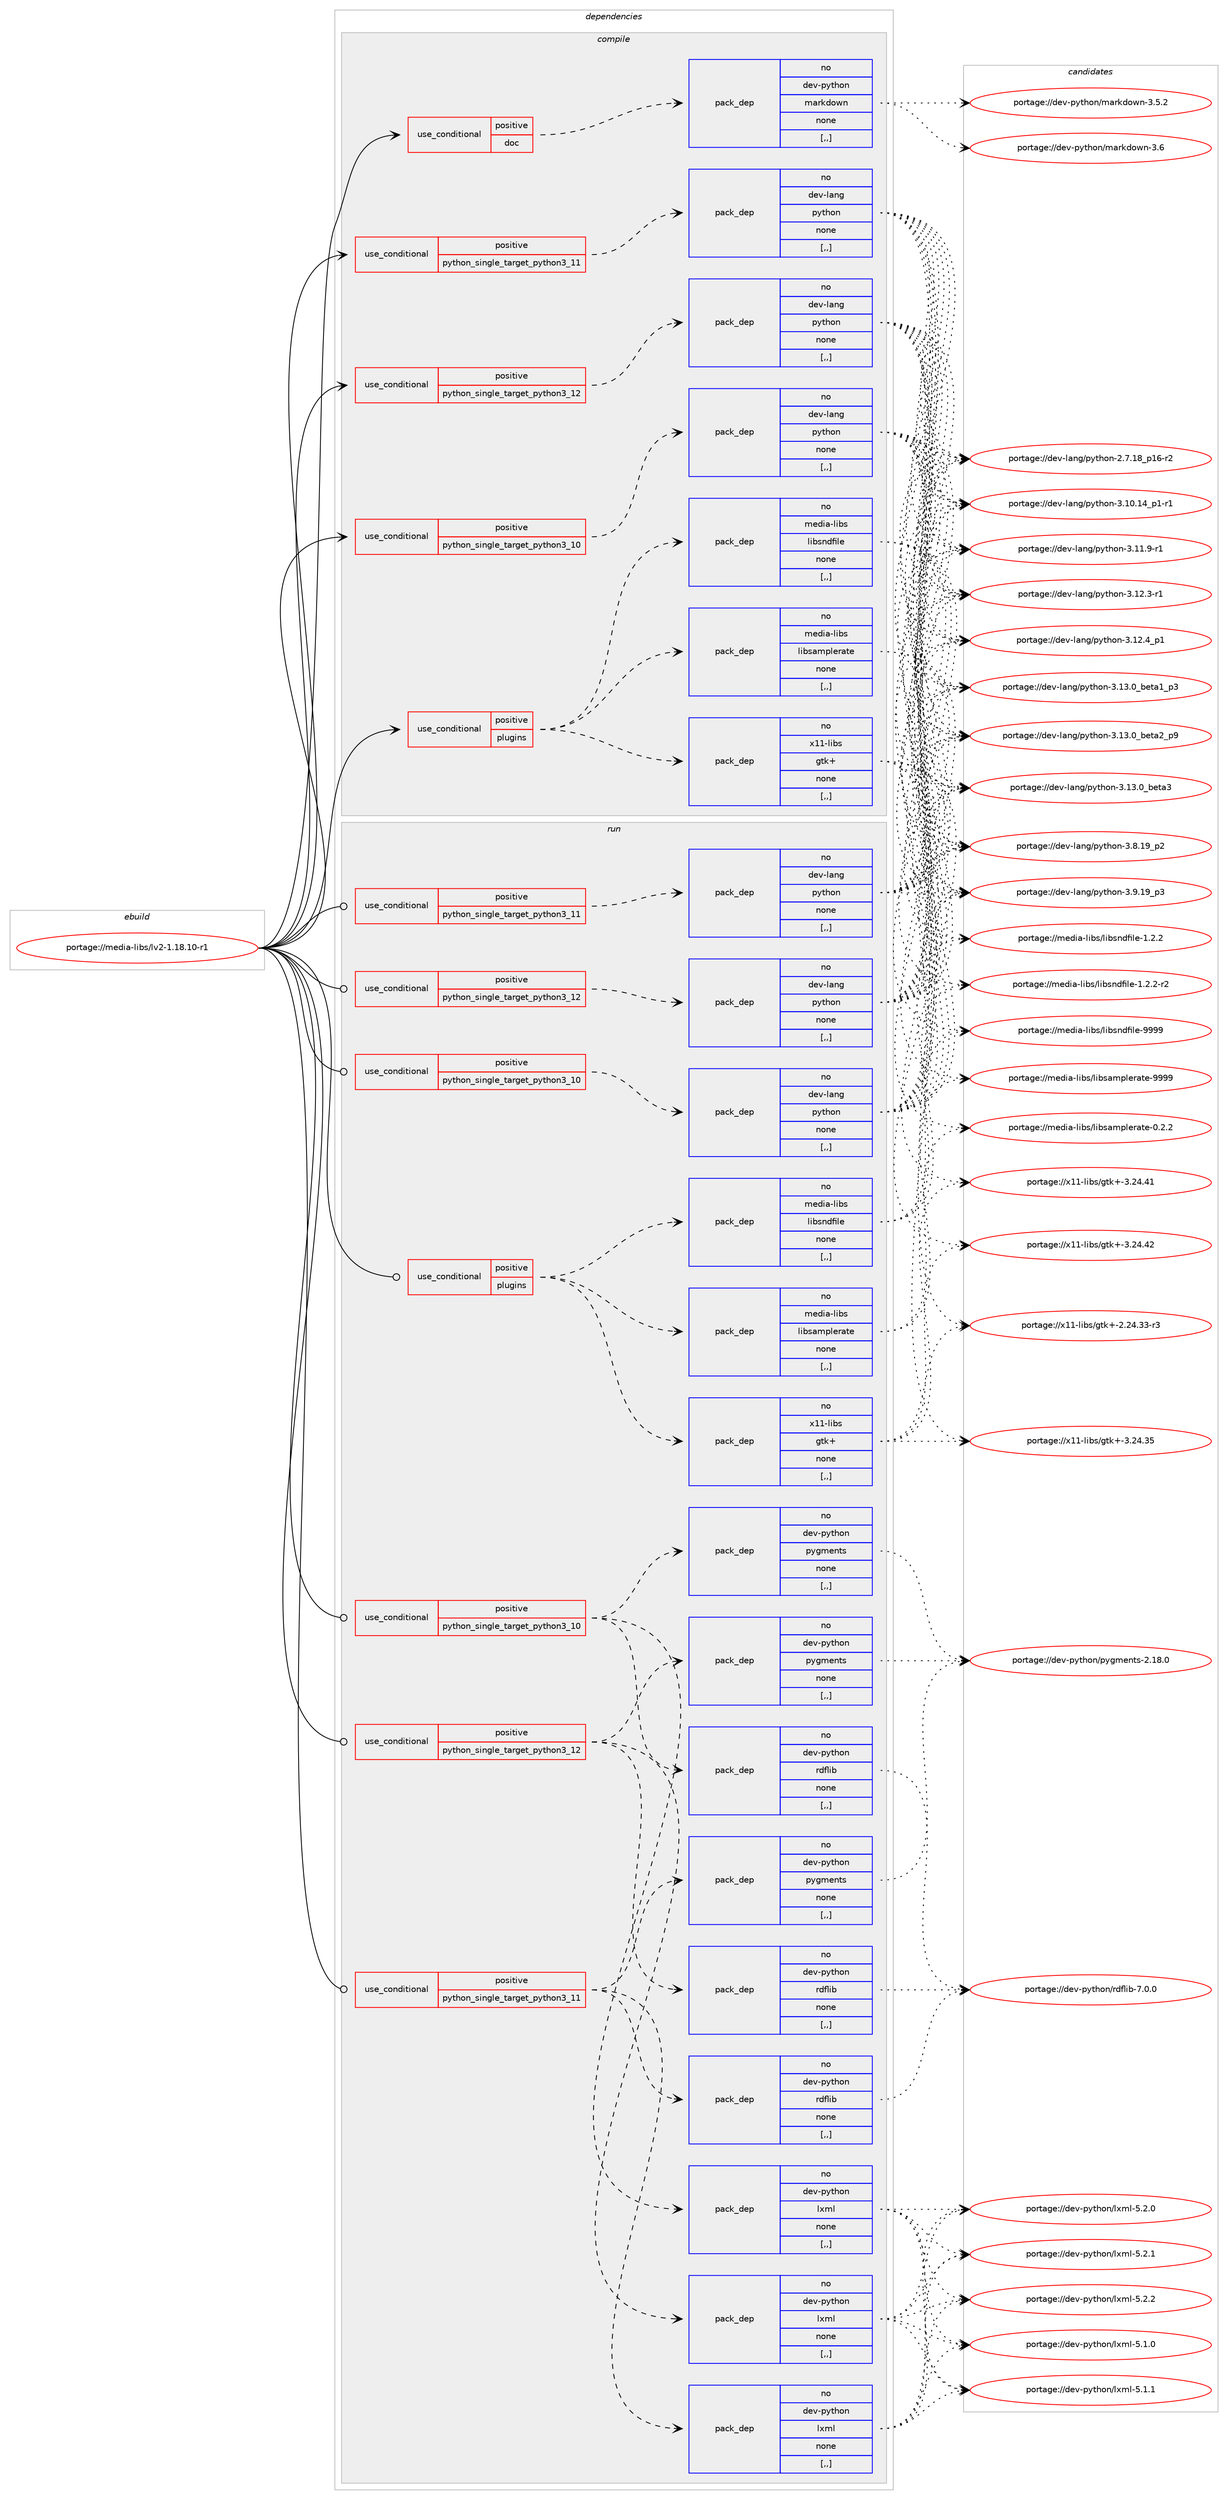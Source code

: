digraph prolog {

# *************
# Graph options
# *************

newrank=true;
concentrate=true;
compound=true;
graph [rankdir=LR,fontname=Helvetica,fontsize=10,ranksep=1.5];#, ranksep=2.5, nodesep=0.2];
edge  [arrowhead=vee];
node  [fontname=Helvetica,fontsize=10];

# **********
# The ebuild
# **********

subgraph cluster_leftcol {
color=gray;
rank=same;
label=<<i>ebuild</i>>;
id [label="portage://media-libs/lv2-1.18.10-r1", color=red, width=4, href="../media-libs/lv2-1.18.10-r1.svg"];
}

# ****************
# The dependencies
# ****************

subgraph cluster_midcol {
color=gray;
label=<<i>dependencies</i>>;
subgraph cluster_compile {
fillcolor="#eeeeee";
style=filled;
label=<<i>compile</i>>;
subgraph cond74709 {
dependency295352 [label=<<TABLE BORDER="0" CELLBORDER="1" CELLSPACING="0" CELLPADDING="4"><TR><TD ROWSPAN="3" CELLPADDING="10">use_conditional</TD></TR><TR><TD>positive</TD></TR><TR><TD>doc</TD></TR></TABLE>>, shape=none, color=red];
subgraph pack218327 {
dependency295353 [label=<<TABLE BORDER="0" CELLBORDER="1" CELLSPACING="0" CELLPADDING="4" WIDTH="220"><TR><TD ROWSPAN="6" CELLPADDING="30">pack_dep</TD></TR><TR><TD WIDTH="110">no</TD></TR><TR><TD>dev-python</TD></TR><TR><TD>markdown</TD></TR><TR><TD>none</TD></TR><TR><TD>[,,]</TD></TR></TABLE>>, shape=none, color=blue];
}
dependency295352:e -> dependency295353:w [weight=20,style="dashed",arrowhead="vee"];
}
id:e -> dependency295352:w [weight=20,style="solid",arrowhead="vee"];
subgraph cond74710 {
dependency295354 [label=<<TABLE BORDER="0" CELLBORDER="1" CELLSPACING="0" CELLPADDING="4"><TR><TD ROWSPAN="3" CELLPADDING="10">use_conditional</TD></TR><TR><TD>positive</TD></TR><TR><TD>plugins</TD></TR></TABLE>>, shape=none, color=red];
subgraph pack218328 {
dependency295355 [label=<<TABLE BORDER="0" CELLBORDER="1" CELLSPACING="0" CELLPADDING="4" WIDTH="220"><TR><TD ROWSPAN="6" CELLPADDING="30">pack_dep</TD></TR><TR><TD WIDTH="110">no</TD></TR><TR><TD>media-libs</TD></TR><TR><TD>libsamplerate</TD></TR><TR><TD>none</TD></TR><TR><TD>[,,]</TD></TR></TABLE>>, shape=none, color=blue];
}
dependency295354:e -> dependency295355:w [weight=20,style="dashed",arrowhead="vee"];
subgraph pack218329 {
dependency295356 [label=<<TABLE BORDER="0" CELLBORDER="1" CELLSPACING="0" CELLPADDING="4" WIDTH="220"><TR><TD ROWSPAN="6" CELLPADDING="30">pack_dep</TD></TR><TR><TD WIDTH="110">no</TD></TR><TR><TD>media-libs</TD></TR><TR><TD>libsndfile</TD></TR><TR><TD>none</TD></TR><TR><TD>[,,]</TD></TR></TABLE>>, shape=none, color=blue];
}
dependency295354:e -> dependency295356:w [weight=20,style="dashed",arrowhead="vee"];
subgraph pack218330 {
dependency295357 [label=<<TABLE BORDER="0" CELLBORDER="1" CELLSPACING="0" CELLPADDING="4" WIDTH="220"><TR><TD ROWSPAN="6" CELLPADDING="30">pack_dep</TD></TR><TR><TD WIDTH="110">no</TD></TR><TR><TD>x11-libs</TD></TR><TR><TD>gtk+</TD></TR><TR><TD>none</TD></TR><TR><TD>[,,]</TD></TR></TABLE>>, shape=none, color=blue];
}
dependency295354:e -> dependency295357:w [weight=20,style="dashed",arrowhead="vee"];
}
id:e -> dependency295354:w [weight=20,style="solid",arrowhead="vee"];
subgraph cond74711 {
dependency295358 [label=<<TABLE BORDER="0" CELLBORDER="1" CELLSPACING="0" CELLPADDING="4"><TR><TD ROWSPAN="3" CELLPADDING="10">use_conditional</TD></TR><TR><TD>positive</TD></TR><TR><TD>python_single_target_python3_10</TD></TR></TABLE>>, shape=none, color=red];
subgraph pack218331 {
dependency295359 [label=<<TABLE BORDER="0" CELLBORDER="1" CELLSPACING="0" CELLPADDING="4" WIDTH="220"><TR><TD ROWSPAN="6" CELLPADDING="30">pack_dep</TD></TR><TR><TD WIDTH="110">no</TD></TR><TR><TD>dev-lang</TD></TR><TR><TD>python</TD></TR><TR><TD>none</TD></TR><TR><TD>[,,]</TD></TR></TABLE>>, shape=none, color=blue];
}
dependency295358:e -> dependency295359:w [weight=20,style="dashed",arrowhead="vee"];
}
id:e -> dependency295358:w [weight=20,style="solid",arrowhead="vee"];
subgraph cond74712 {
dependency295360 [label=<<TABLE BORDER="0" CELLBORDER="1" CELLSPACING="0" CELLPADDING="4"><TR><TD ROWSPAN="3" CELLPADDING="10">use_conditional</TD></TR><TR><TD>positive</TD></TR><TR><TD>python_single_target_python3_11</TD></TR></TABLE>>, shape=none, color=red];
subgraph pack218332 {
dependency295361 [label=<<TABLE BORDER="0" CELLBORDER="1" CELLSPACING="0" CELLPADDING="4" WIDTH="220"><TR><TD ROWSPAN="6" CELLPADDING="30">pack_dep</TD></TR><TR><TD WIDTH="110">no</TD></TR><TR><TD>dev-lang</TD></TR><TR><TD>python</TD></TR><TR><TD>none</TD></TR><TR><TD>[,,]</TD></TR></TABLE>>, shape=none, color=blue];
}
dependency295360:e -> dependency295361:w [weight=20,style="dashed",arrowhead="vee"];
}
id:e -> dependency295360:w [weight=20,style="solid",arrowhead="vee"];
subgraph cond74713 {
dependency295362 [label=<<TABLE BORDER="0" CELLBORDER="1" CELLSPACING="0" CELLPADDING="4"><TR><TD ROWSPAN="3" CELLPADDING="10">use_conditional</TD></TR><TR><TD>positive</TD></TR><TR><TD>python_single_target_python3_12</TD></TR></TABLE>>, shape=none, color=red];
subgraph pack218333 {
dependency295363 [label=<<TABLE BORDER="0" CELLBORDER="1" CELLSPACING="0" CELLPADDING="4" WIDTH="220"><TR><TD ROWSPAN="6" CELLPADDING="30">pack_dep</TD></TR><TR><TD WIDTH="110">no</TD></TR><TR><TD>dev-lang</TD></TR><TR><TD>python</TD></TR><TR><TD>none</TD></TR><TR><TD>[,,]</TD></TR></TABLE>>, shape=none, color=blue];
}
dependency295362:e -> dependency295363:w [weight=20,style="dashed",arrowhead="vee"];
}
id:e -> dependency295362:w [weight=20,style="solid",arrowhead="vee"];
}
subgraph cluster_compileandrun {
fillcolor="#eeeeee";
style=filled;
label=<<i>compile and run</i>>;
}
subgraph cluster_run {
fillcolor="#eeeeee";
style=filled;
label=<<i>run</i>>;
subgraph cond74714 {
dependency295364 [label=<<TABLE BORDER="0" CELLBORDER="1" CELLSPACING="0" CELLPADDING="4"><TR><TD ROWSPAN="3" CELLPADDING="10">use_conditional</TD></TR><TR><TD>positive</TD></TR><TR><TD>plugins</TD></TR></TABLE>>, shape=none, color=red];
subgraph pack218334 {
dependency295365 [label=<<TABLE BORDER="0" CELLBORDER="1" CELLSPACING="0" CELLPADDING="4" WIDTH="220"><TR><TD ROWSPAN="6" CELLPADDING="30">pack_dep</TD></TR><TR><TD WIDTH="110">no</TD></TR><TR><TD>media-libs</TD></TR><TR><TD>libsamplerate</TD></TR><TR><TD>none</TD></TR><TR><TD>[,,]</TD></TR></TABLE>>, shape=none, color=blue];
}
dependency295364:e -> dependency295365:w [weight=20,style="dashed",arrowhead="vee"];
subgraph pack218335 {
dependency295366 [label=<<TABLE BORDER="0" CELLBORDER="1" CELLSPACING="0" CELLPADDING="4" WIDTH="220"><TR><TD ROWSPAN="6" CELLPADDING="30">pack_dep</TD></TR><TR><TD WIDTH="110">no</TD></TR><TR><TD>media-libs</TD></TR><TR><TD>libsndfile</TD></TR><TR><TD>none</TD></TR><TR><TD>[,,]</TD></TR></TABLE>>, shape=none, color=blue];
}
dependency295364:e -> dependency295366:w [weight=20,style="dashed",arrowhead="vee"];
subgraph pack218336 {
dependency295367 [label=<<TABLE BORDER="0" CELLBORDER="1" CELLSPACING="0" CELLPADDING="4" WIDTH="220"><TR><TD ROWSPAN="6" CELLPADDING="30">pack_dep</TD></TR><TR><TD WIDTH="110">no</TD></TR><TR><TD>x11-libs</TD></TR><TR><TD>gtk+</TD></TR><TR><TD>none</TD></TR><TR><TD>[,,]</TD></TR></TABLE>>, shape=none, color=blue];
}
dependency295364:e -> dependency295367:w [weight=20,style="dashed",arrowhead="vee"];
}
id:e -> dependency295364:w [weight=20,style="solid",arrowhead="odot"];
subgraph cond74715 {
dependency295368 [label=<<TABLE BORDER="0" CELLBORDER="1" CELLSPACING="0" CELLPADDING="4"><TR><TD ROWSPAN="3" CELLPADDING="10">use_conditional</TD></TR><TR><TD>positive</TD></TR><TR><TD>python_single_target_python3_10</TD></TR></TABLE>>, shape=none, color=red];
subgraph pack218337 {
dependency295369 [label=<<TABLE BORDER="0" CELLBORDER="1" CELLSPACING="0" CELLPADDING="4" WIDTH="220"><TR><TD ROWSPAN="6" CELLPADDING="30">pack_dep</TD></TR><TR><TD WIDTH="110">no</TD></TR><TR><TD>dev-lang</TD></TR><TR><TD>python</TD></TR><TR><TD>none</TD></TR><TR><TD>[,,]</TD></TR></TABLE>>, shape=none, color=blue];
}
dependency295368:e -> dependency295369:w [weight=20,style="dashed",arrowhead="vee"];
}
id:e -> dependency295368:w [weight=20,style="solid",arrowhead="odot"];
subgraph cond74716 {
dependency295370 [label=<<TABLE BORDER="0" CELLBORDER="1" CELLSPACING="0" CELLPADDING="4"><TR><TD ROWSPAN="3" CELLPADDING="10">use_conditional</TD></TR><TR><TD>positive</TD></TR><TR><TD>python_single_target_python3_10</TD></TR></TABLE>>, shape=none, color=red];
subgraph pack218338 {
dependency295371 [label=<<TABLE BORDER="0" CELLBORDER="1" CELLSPACING="0" CELLPADDING="4" WIDTH="220"><TR><TD ROWSPAN="6" CELLPADDING="30">pack_dep</TD></TR><TR><TD WIDTH="110">no</TD></TR><TR><TD>dev-python</TD></TR><TR><TD>lxml</TD></TR><TR><TD>none</TD></TR><TR><TD>[,,]</TD></TR></TABLE>>, shape=none, color=blue];
}
dependency295370:e -> dependency295371:w [weight=20,style="dashed",arrowhead="vee"];
subgraph pack218339 {
dependency295372 [label=<<TABLE BORDER="0" CELLBORDER="1" CELLSPACING="0" CELLPADDING="4" WIDTH="220"><TR><TD ROWSPAN="6" CELLPADDING="30">pack_dep</TD></TR><TR><TD WIDTH="110">no</TD></TR><TR><TD>dev-python</TD></TR><TR><TD>pygments</TD></TR><TR><TD>none</TD></TR><TR><TD>[,,]</TD></TR></TABLE>>, shape=none, color=blue];
}
dependency295370:e -> dependency295372:w [weight=20,style="dashed",arrowhead="vee"];
subgraph pack218340 {
dependency295373 [label=<<TABLE BORDER="0" CELLBORDER="1" CELLSPACING="0" CELLPADDING="4" WIDTH="220"><TR><TD ROWSPAN="6" CELLPADDING="30">pack_dep</TD></TR><TR><TD WIDTH="110">no</TD></TR><TR><TD>dev-python</TD></TR><TR><TD>rdflib</TD></TR><TR><TD>none</TD></TR><TR><TD>[,,]</TD></TR></TABLE>>, shape=none, color=blue];
}
dependency295370:e -> dependency295373:w [weight=20,style="dashed",arrowhead="vee"];
}
id:e -> dependency295370:w [weight=20,style="solid",arrowhead="odot"];
subgraph cond74717 {
dependency295374 [label=<<TABLE BORDER="0" CELLBORDER="1" CELLSPACING="0" CELLPADDING="4"><TR><TD ROWSPAN="3" CELLPADDING="10">use_conditional</TD></TR><TR><TD>positive</TD></TR><TR><TD>python_single_target_python3_11</TD></TR></TABLE>>, shape=none, color=red];
subgraph pack218341 {
dependency295375 [label=<<TABLE BORDER="0" CELLBORDER="1" CELLSPACING="0" CELLPADDING="4" WIDTH="220"><TR><TD ROWSPAN="6" CELLPADDING="30">pack_dep</TD></TR><TR><TD WIDTH="110">no</TD></TR><TR><TD>dev-lang</TD></TR><TR><TD>python</TD></TR><TR><TD>none</TD></TR><TR><TD>[,,]</TD></TR></TABLE>>, shape=none, color=blue];
}
dependency295374:e -> dependency295375:w [weight=20,style="dashed",arrowhead="vee"];
}
id:e -> dependency295374:w [weight=20,style="solid",arrowhead="odot"];
subgraph cond74718 {
dependency295376 [label=<<TABLE BORDER="0" CELLBORDER="1" CELLSPACING="0" CELLPADDING="4"><TR><TD ROWSPAN="3" CELLPADDING="10">use_conditional</TD></TR><TR><TD>positive</TD></TR><TR><TD>python_single_target_python3_11</TD></TR></TABLE>>, shape=none, color=red];
subgraph pack218342 {
dependency295377 [label=<<TABLE BORDER="0" CELLBORDER="1" CELLSPACING="0" CELLPADDING="4" WIDTH="220"><TR><TD ROWSPAN="6" CELLPADDING="30">pack_dep</TD></TR><TR><TD WIDTH="110">no</TD></TR><TR><TD>dev-python</TD></TR><TR><TD>lxml</TD></TR><TR><TD>none</TD></TR><TR><TD>[,,]</TD></TR></TABLE>>, shape=none, color=blue];
}
dependency295376:e -> dependency295377:w [weight=20,style="dashed",arrowhead="vee"];
subgraph pack218343 {
dependency295378 [label=<<TABLE BORDER="0" CELLBORDER="1" CELLSPACING="0" CELLPADDING="4" WIDTH="220"><TR><TD ROWSPAN="6" CELLPADDING="30">pack_dep</TD></TR><TR><TD WIDTH="110">no</TD></TR><TR><TD>dev-python</TD></TR><TR><TD>pygments</TD></TR><TR><TD>none</TD></TR><TR><TD>[,,]</TD></TR></TABLE>>, shape=none, color=blue];
}
dependency295376:e -> dependency295378:w [weight=20,style="dashed",arrowhead="vee"];
subgraph pack218344 {
dependency295379 [label=<<TABLE BORDER="0" CELLBORDER="1" CELLSPACING="0" CELLPADDING="4" WIDTH="220"><TR><TD ROWSPAN="6" CELLPADDING="30">pack_dep</TD></TR><TR><TD WIDTH="110">no</TD></TR><TR><TD>dev-python</TD></TR><TR><TD>rdflib</TD></TR><TR><TD>none</TD></TR><TR><TD>[,,]</TD></TR></TABLE>>, shape=none, color=blue];
}
dependency295376:e -> dependency295379:w [weight=20,style="dashed",arrowhead="vee"];
}
id:e -> dependency295376:w [weight=20,style="solid",arrowhead="odot"];
subgraph cond74719 {
dependency295380 [label=<<TABLE BORDER="0" CELLBORDER="1" CELLSPACING="0" CELLPADDING="4"><TR><TD ROWSPAN="3" CELLPADDING="10">use_conditional</TD></TR><TR><TD>positive</TD></TR><TR><TD>python_single_target_python3_12</TD></TR></TABLE>>, shape=none, color=red];
subgraph pack218345 {
dependency295381 [label=<<TABLE BORDER="0" CELLBORDER="1" CELLSPACING="0" CELLPADDING="4" WIDTH="220"><TR><TD ROWSPAN="6" CELLPADDING="30">pack_dep</TD></TR><TR><TD WIDTH="110">no</TD></TR><TR><TD>dev-lang</TD></TR><TR><TD>python</TD></TR><TR><TD>none</TD></TR><TR><TD>[,,]</TD></TR></TABLE>>, shape=none, color=blue];
}
dependency295380:e -> dependency295381:w [weight=20,style="dashed",arrowhead="vee"];
}
id:e -> dependency295380:w [weight=20,style="solid",arrowhead="odot"];
subgraph cond74720 {
dependency295382 [label=<<TABLE BORDER="0" CELLBORDER="1" CELLSPACING="0" CELLPADDING="4"><TR><TD ROWSPAN="3" CELLPADDING="10">use_conditional</TD></TR><TR><TD>positive</TD></TR><TR><TD>python_single_target_python3_12</TD></TR></TABLE>>, shape=none, color=red];
subgraph pack218346 {
dependency295383 [label=<<TABLE BORDER="0" CELLBORDER="1" CELLSPACING="0" CELLPADDING="4" WIDTH="220"><TR><TD ROWSPAN="6" CELLPADDING="30">pack_dep</TD></TR><TR><TD WIDTH="110">no</TD></TR><TR><TD>dev-python</TD></TR><TR><TD>lxml</TD></TR><TR><TD>none</TD></TR><TR><TD>[,,]</TD></TR></TABLE>>, shape=none, color=blue];
}
dependency295382:e -> dependency295383:w [weight=20,style="dashed",arrowhead="vee"];
subgraph pack218347 {
dependency295384 [label=<<TABLE BORDER="0" CELLBORDER="1" CELLSPACING="0" CELLPADDING="4" WIDTH="220"><TR><TD ROWSPAN="6" CELLPADDING="30">pack_dep</TD></TR><TR><TD WIDTH="110">no</TD></TR><TR><TD>dev-python</TD></TR><TR><TD>pygments</TD></TR><TR><TD>none</TD></TR><TR><TD>[,,]</TD></TR></TABLE>>, shape=none, color=blue];
}
dependency295382:e -> dependency295384:w [weight=20,style="dashed",arrowhead="vee"];
subgraph pack218348 {
dependency295385 [label=<<TABLE BORDER="0" CELLBORDER="1" CELLSPACING="0" CELLPADDING="4" WIDTH="220"><TR><TD ROWSPAN="6" CELLPADDING="30">pack_dep</TD></TR><TR><TD WIDTH="110">no</TD></TR><TR><TD>dev-python</TD></TR><TR><TD>rdflib</TD></TR><TR><TD>none</TD></TR><TR><TD>[,,]</TD></TR></TABLE>>, shape=none, color=blue];
}
dependency295382:e -> dependency295385:w [weight=20,style="dashed",arrowhead="vee"];
}
id:e -> dependency295382:w [weight=20,style="solid",arrowhead="odot"];
}
}

# **************
# The candidates
# **************

subgraph cluster_choices {
rank=same;
color=gray;
label=<<i>candidates</i>>;

subgraph choice218327 {
color=black;
nodesep=1;
choice100101118451121211161041111104710997114107100111119110455146534650 [label="portage://dev-python/markdown-3.5.2", color=red, width=4,href="../dev-python/markdown-3.5.2.svg"];
choice10010111845112121116104111110471099711410710011111911045514654 [label="portage://dev-python/markdown-3.6", color=red, width=4,href="../dev-python/markdown-3.6.svg"];
dependency295353:e -> choice100101118451121211161041111104710997114107100111119110455146534650:w [style=dotted,weight="100"];
dependency295353:e -> choice10010111845112121116104111110471099711410710011111911045514654:w [style=dotted,weight="100"];
}
subgraph choice218328 {
color=black;
nodesep=1;
choice10910110010597451081059811547108105981159710911210810111497116101454846504650 [label="portage://media-libs/libsamplerate-0.2.2", color=red, width=4,href="../media-libs/libsamplerate-0.2.2.svg"];
choice109101100105974510810598115471081059811597109112108101114971161014557575757 [label="portage://media-libs/libsamplerate-9999", color=red, width=4,href="../media-libs/libsamplerate-9999.svg"];
dependency295355:e -> choice10910110010597451081059811547108105981159710911210810111497116101454846504650:w [style=dotted,weight="100"];
dependency295355:e -> choice109101100105974510810598115471081059811597109112108101114971161014557575757:w [style=dotted,weight="100"];
}
subgraph choice218329 {
color=black;
nodesep=1;
choice1091011001059745108105981154710810598115110100102105108101454946504650 [label="portage://media-libs/libsndfile-1.2.2", color=red, width=4,href="../media-libs/libsndfile-1.2.2.svg"];
choice10910110010597451081059811547108105981151101001021051081014549465046504511450 [label="portage://media-libs/libsndfile-1.2.2-r2", color=red, width=4,href="../media-libs/libsndfile-1.2.2-r2.svg"];
choice10910110010597451081059811547108105981151101001021051081014557575757 [label="portage://media-libs/libsndfile-9999", color=red, width=4,href="../media-libs/libsndfile-9999.svg"];
dependency295356:e -> choice1091011001059745108105981154710810598115110100102105108101454946504650:w [style=dotted,weight="100"];
dependency295356:e -> choice10910110010597451081059811547108105981151101001021051081014549465046504511450:w [style=dotted,weight="100"];
dependency295356:e -> choice10910110010597451081059811547108105981151101001021051081014557575757:w [style=dotted,weight="100"];
}
subgraph choice218330 {
color=black;
nodesep=1;
choice12049494510810598115471031161074345504650524651514511451 [label="portage://x11-libs/gtk+-2.24.33-r3", color=red, width=4,href="../x11-libs/gtk+-2.24.33-r3.svg"];
choice1204949451081059811547103116107434551465052465153 [label="portage://x11-libs/gtk+-3.24.35", color=red, width=4,href="../x11-libs/gtk+-3.24.35.svg"];
choice1204949451081059811547103116107434551465052465249 [label="portage://x11-libs/gtk+-3.24.41", color=red, width=4,href="../x11-libs/gtk+-3.24.41.svg"];
choice1204949451081059811547103116107434551465052465250 [label="portage://x11-libs/gtk+-3.24.42", color=red, width=4,href="../x11-libs/gtk+-3.24.42.svg"];
dependency295357:e -> choice12049494510810598115471031161074345504650524651514511451:w [style=dotted,weight="100"];
dependency295357:e -> choice1204949451081059811547103116107434551465052465153:w [style=dotted,weight="100"];
dependency295357:e -> choice1204949451081059811547103116107434551465052465249:w [style=dotted,weight="100"];
dependency295357:e -> choice1204949451081059811547103116107434551465052465250:w [style=dotted,weight="100"];
}
subgraph choice218331 {
color=black;
nodesep=1;
choice100101118451089711010347112121116104111110455046554649569511249544511450 [label="portage://dev-lang/python-2.7.18_p16-r2", color=red, width=4,href="../dev-lang/python-2.7.18_p16-r2.svg"];
choice100101118451089711010347112121116104111110455146494846495295112494511449 [label="portage://dev-lang/python-3.10.14_p1-r1", color=red, width=4,href="../dev-lang/python-3.10.14_p1-r1.svg"];
choice100101118451089711010347112121116104111110455146494946574511449 [label="portage://dev-lang/python-3.11.9-r1", color=red, width=4,href="../dev-lang/python-3.11.9-r1.svg"];
choice100101118451089711010347112121116104111110455146495046514511449 [label="portage://dev-lang/python-3.12.3-r1", color=red, width=4,href="../dev-lang/python-3.12.3-r1.svg"];
choice100101118451089711010347112121116104111110455146495046529511249 [label="portage://dev-lang/python-3.12.4_p1", color=red, width=4,href="../dev-lang/python-3.12.4_p1.svg"];
choice10010111845108971101034711212111610411111045514649514648959810111697499511251 [label="portage://dev-lang/python-3.13.0_beta1_p3", color=red, width=4,href="../dev-lang/python-3.13.0_beta1_p3.svg"];
choice10010111845108971101034711212111610411111045514649514648959810111697509511257 [label="portage://dev-lang/python-3.13.0_beta2_p9", color=red, width=4,href="../dev-lang/python-3.13.0_beta2_p9.svg"];
choice1001011184510897110103471121211161041111104551464951464895981011169751 [label="portage://dev-lang/python-3.13.0_beta3", color=red, width=4,href="../dev-lang/python-3.13.0_beta3.svg"];
choice100101118451089711010347112121116104111110455146564649579511250 [label="portage://dev-lang/python-3.8.19_p2", color=red, width=4,href="../dev-lang/python-3.8.19_p2.svg"];
choice100101118451089711010347112121116104111110455146574649579511251 [label="portage://dev-lang/python-3.9.19_p3", color=red, width=4,href="../dev-lang/python-3.9.19_p3.svg"];
dependency295359:e -> choice100101118451089711010347112121116104111110455046554649569511249544511450:w [style=dotted,weight="100"];
dependency295359:e -> choice100101118451089711010347112121116104111110455146494846495295112494511449:w [style=dotted,weight="100"];
dependency295359:e -> choice100101118451089711010347112121116104111110455146494946574511449:w [style=dotted,weight="100"];
dependency295359:e -> choice100101118451089711010347112121116104111110455146495046514511449:w [style=dotted,weight="100"];
dependency295359:e -> choice100101118451089711010347112121116104111110455146495046529511249:w [style=dotted,weight="100"];
dependency295359:e -> choice10010111845108971101034711212111610411111045514649514648959810111697499511251:w [style=dotted,weight="100"];
dependency295359:e -> choice10010111845108971101034711212111610411111045514649514648959810111697509511257:w [style=dotted,weight="100"];
dependency295359:e -> choice1001011184510897110103471121211161041111104551464951464895981011169751:w [style=dotted,weight="100"];
dependency295359:e -> choice100101118451089711010347112121116104111110455146564649579511250:w [style=dotted,weight="100"];
dependency295359:e -> choice100101118451089711010347112121116104111110455146574649579511251:w [style=dotted,weight="100"];
}
subgraph choice218332 {
color=black;
nodesep=1;
choice100101118451089711010347112121116104111110455046554649569511249544511450 [label="portage://dev-lang/python-2.7.18_p16-r2", color=red, width=4,href="../dev-lang/python-2.7.18_p16-r2.svg"];
choice100101118451089711010347112121116104111110455146494846495295112494511449 [label="portage://dev-lang/python-3.10.14_p1-r1", color=red, width=4,href="../dev-lang/python-3.10.14_p1-r1.svg"];
choice100101118451089711010347112121116104111110455146494946574511449 [label="portage://dev-lang/python-3.11.9-r1", color=red, width=4,href="../dev-lang/python-3.11.9-r1.svg"];
choice100101118451089711010347112121116104111110455146495046514511449 [label="portage://dev-lang/python-3.12.3-r1", color=red, width=4,href="../dev-lang/python-3.12.3-r1.svg"];
choice100101118451089711010347112121116104111110455146495046529511249 [label="portage://dev-lang/python-3.12.4_p1", color=red, width=4,href="../dev-lang/python-3.12.4_p1.svg"];
choice10010111845108971101034711212111610411111045514649514648959810111697499511251 [label="portage://dev-lang/python-3.13.0_beta1_p3", color=red, width=4,href="../dev-lang/python-3.13.0_beta1_p3.svg"];
choice10010111845108971101034711212111610411111045514649514648959810111697509511257 [label="portage://dev-lang/python-3.13.0_beta2_p9", color=red, width=4,href="../dev-lang/python-3.13.0_beta2_p9.svg"];
choice1001011184510897110103471121211161041111104551464951464895981011169751 [label="portage://dev-lang/python-3.13.0_beta3", color=red, width=4,href="../dev-lang/python-3.13.0_beta3.svg"];
choice100101118451089711010347112121116104111110455146564649579511250 [label="portage://dev-lang/python-3.8.19_p2", color=red, width=4,href="../dev-lang/python-3.8.19_p2.svg"];
choice100101118451089711010347112121116104111110455146574649579511251 [label="portage://dev-lang/python-3.9.19_p3", color=red, width=4,href="../dev-lang/python-3.9.19_p3.svg"];
dependency295361:e -> choice100101118451089711010347112121116104111110455046554649569511249544511450:w [style=dotted,weight="100"];
dependency295361:e -> choice100101118451089711010347112121116104111110455146494846495295112494511449:w [style=dotted,weight="100"];
dependency295361:e -> choice100101118451089711010347112121116104111110455146494946574511449:w [style=dotted,weight="100"];
dependency295361:e -> choice100101118451089711010347112121116104111110455146495046514511449:w [style=dotted,weight="100"];
dependency295361:e -> choice100101118451089711010347112121116104111110455146495046529511249:w [style=dotted,weight="100"];
dependency295361:e -> choice10010111845108971101034711212111610411111045514649514648959810111697499511251:w [style=dotted,weight="100"];
dependency295361:e -> choice10010111845108971101034711212111610411111045514649514648959810111697509511257:w [style=dotted,weight="100"];
dependency295361:e -> choice1001011184510897110103471121211161041111104551464951464895981011169751:w [style=dotted,weight="100"];
dependency295361:e -> choice100101118451089711010347112121116104111110455146564649579511250:w [style=dotted,weight="100"];
dependency295361:e -> choice100101118451089711010347112121116104111110455146574649579511251:w [style=dotted,weight="100"];
}
subgraph choice218333 {
color=black;
nodesep=1;
choice100101118451089711010347112121116104111110455046554649569511249544511450 [label="portage://dev-lang/python-2.7.18_p16-r2", color=red, width=4,href="../dev-lang/python-2.7.18_p16-r2.svg"];
choice100101118451089711010347112121116104111110455146494846495295112494511449 [label="portage://dev-lang/python-3.10.14_p1-r1", color=red, width=4,href="../dev-lang/python-3.10.14_p1-r1.svg"];
choice100101118451089711010347112121116104111110455146494946574511449 [label="portage://dev-lang/python-3.11.9-r1", color=red, width=4,href="../dev-lang/python-3.11.9-r1.svg"];
choice100101118451089711010347112121116104111110455146495046514511449 [label="portage://dev-lang/python-3.12.3-r1", color=red, width=4,href="../dev-lang/python-3.12.3-r1.svg"];
choice100101118451089711010347112121116104111110455146495046529511249 [label="portage://dev-lang/python-3.12.4_p1", color=red, width=4,href="../dev-lang/python-3.12.4_p1.svg"];
choice10010111845108971101034711212111610411111045514649514648959810111697499511251 [label="portage://dev-lang/python-3.13.0_beta1_p3", color=red, width=4,href="../dev-lang/python-3.13.0_beta1_p3.svg"];
choice10010111845108971101034711212111610411111045514649514648959810111697509511257 [label="portage://dev-lang/python-3.13.0_beta2_p9", color=red, width=4,href="../dev-lang/python-3.13.0_beta2_p9.svg"];
choice1001011184510897110103471121211161041111104551464951464895981011169751 [label="portage://dev-lang/python-3.13.0_beta3", color=red, width=4,href="../dev-lang/python-3.13.0_beta3.svg"];
choice100101118451089711010347112121116104111110455146564649579511250 [label="portage://dev-lang/python-3.8.19_p2", color=red, width=4,href="../dev-lang/python-3.8.19_p2.svg"];
choice100101118451089711010347112121116104111110455146574649579511251 [label="portage://dev-lang/python-3.9.19_p3", color=red, width=4,href="../dev-lang/python-3.9.19_p3.svg"];
dependency295363:e -> choice100101118451089711010347112121116104111110455046554649569511249544511450:w [style=dotted,weight="100"];
dependency295363:e -> choice100101118451089711010347112121116104111110455146494846495295112494511449:w [style=dotted,weight="100"];
dependency295363:e -> choice100101118451089711010347112121116104111110455146494946574511449:w [style=dotted,weight="100"];
dependency295363:e -> choice100101118451089711010347112121116104111110455146495046514511449:w [style=dotted,weight="100"];
dependency295363:e -> choice100101118451089711010347112121116104111110455146495046529511249:w [style=dotted,weight="100"];
dependency295363:e -> choice10010111845108971101034711212111610411111045514649514648959810111697499511251:w [style=dotted,weight="100"];
dependency295363:e -> choice10010111845108971101034711212111610411111045514649514648959810111697509511257:w [style=dotted,weight="100"];
dependency295363:e -> choice1001011184510897110103471121211161041111104551464951464895981011169751:w [style=dotted,weight="100"];
dependency295363:e -> choice100101118451089711010347112121116104111110455146564649579511250:w [style=dotted,weight="100"];
dependency295363:e -> choice100101118451089711010347112121116104111110455146574649579511251:w [style=dotted,weight="100"];
}
subgraph choice218334 {
color=black;
nodesep=1;
choice10910110010597451081059811547108105981159710911210810111497116101454846504650 [label="portage://media-libs/libsamplerate-0.2.2", color=red, width=4,href="../media-libs/libsamplerate-0.2.2.svg"];
choice109101100105974510810598115471081059811597109112108101114971161014557575757 [label="portage://media-libs/libsamplerate-9999", color=red, width=4,href="../media-libs/libsamplerate-9999.svg"];
dependency295365:e -> choice10910110010597451081059811547108105981159710911210810111497116101454846504650:w [style=dotted,weight="100"];
dependency295365:e -> choice109101100105974510810598115471081059811597109112108101114971161014557575757:w [style=dotted,weight="100"];
}
subgraph choice218335 {
color=black;
nodesep=1;
choice1091011001059745108105981154710810598115110100102105108101454946504650 [label="portage://media-libs/libsndfile-1.2.2", color=red, width=4,href="../media-libs/libsndfile-1.2.2.svg"];
choice10910110010597451081059811547108105981151101001021051081014549465046504511450 [label="portage://media-libs/libsndfile-1.2.2-r2", color=red, width=4,href="../media-libs/libsndfile-1.2.2-r2.svg"];
choice10910110010597451081059811547108105981151101001021051081014557575757 [label="portage://media-libs/libsndfile-9999", color=red, width=4,href="../media-libs/libsndfile-9999.svg"];
dependency295366:e -> choice1091011001059745108105981154710810598115110100102105108101454946504650:w [style=dotted,weight="100"];
dependency295366:e -> choice10910110010597451081059811547108105981151101001021051081014549465046504511450:w [style=dotted,weight="100"];
dependency295366:e -> choice10910110010597451081059811547108105981151101001021051081014557575757:w [style=dotted,weight="100"];
}
subgraph choice218336 {
color=black;
nodesep=1;
choice12049494510810598115471031161074345504650524651514511451 [label="portage://x11-libs/gtk+-2.24.33-r3", color=red, width=4,href="../x11-libs/gtk+-2.24.33-r3.svg"];
choice1204949451081059811547103116107434551465052465153 [label="portage://x11-libs/gtk+-3.24.35", color=red, width=4,href="../x11-libs/gtk+-3.24.35.svg"];
choice1204949451081059811547103116107434551465052465249 [label="portage://x11-libs/gtk+-3.24.41", color=red, width=4,href="../x11-libs/gtk+-3.24.41.svg"];
choice1204949451081059811547103116107434551465052465250 [label="portage://x11-libs/gtk+-3.24.42", color=red, width=4,href="../x11-libs/gtk+-3.24.42.svg"];
dependency295367:e -> choice12049494510810598115471031161074345504650524651514511451:w [style=dotted,weight="100"];
dependency295367:e -> choice1204949451081059811547103116107434551465052465153:w [style=dotted,weight="100"];
dependency295367:e -> choice1204949451081059811547103116107434551465052465249:w [style=dotted,weight="100"];
dependency295367:e -> choice1204949451081059811547103116107434551465052465250:w [style=dotted,weight="100"];
}
subgraph choice218337 {
color=black;
nodesep=1;
choice100101118451089711010347112121116104111110455046554649569511249544511450 [label="portage://dev-lang/python-2.7.18_p16-r2", color=red, width=4,href="../dev-lang/python-2.7.18_p16-r2.svg"];
choice100101118451089711010347112121116104111110455146494846495295112494511449 [label="portage://dev-lang/python-3.10.14_p1-r1", color=red, width=4,href="../dev-lang/python-3.10.14_p1-r1.svg"];
choice100101118451089711010347112121116104111110455146494946574511449 [label="portage://dev-lang/python-3.11.9-r1", color=red, width=4,href="../dev-lang/python-3.11.9-r1.svg"];
choice100101118451089711010347112121116104111110455146495046514511449 [label="portage://dev-lang/python-3.12.3-r1", color=red, width=4,href="../dev-lang/python-3.12.3-r1.svg"];
choice100101118451089711010347112121116104111110455146495046529511249 [label="portage://dev-lang/python-3.12.4_p1", color=red, width=4,href="../dev-lang/python-3.12.4_p1.svg"];
choice10010111845108971101034711212111610411111045514649514648959810111697499511251 [label="portage://dev-lang/python-3.13.0_beta1_p3", color=red, width=4,href="../dev-lang/python-3.13.0_beta1_p3.svg"];
choice10010111845108971101034711212111610411111045514649514648959810111697509511257 [label="portage://dev-lang/python-3.13.0_beta2_p9", color=red, width=4,href="../dev-lang/python-3.13.0_beta2_p9.svg"];
choice1001011184510897110103471121211161041111104551464951464895981011169751 [label="portage://dev-lang/python-3.13.0_beta3", color=red, width=4,href="../dev-lang/python-3.13.0_beta3.svg"];
choice100101118451089711010347112121116104111110455146564649579511250 [label="portage://dev-lang/python-3.8.19_p2", color=red, width=4,href="../dev-lang/python-3.8.19_p2.svg"];
choice100101118451089711010347112121116104111110455146574649579511251 [label="portage://dev-lang/python-3.9.19_p3", color=red, width=4,href="../dev-lang/python-3.9.19_p3.svg"];
dependency295369:e -> choice100101118451089711010347112121116104111110455046554649569511249544511450:w [style=dotted,weight="100"];
dependency295369:e -> choice100101118451089711010347112121116104111110455146494846495295112494511449:w [style=dotted,weight="100"];
dependency295369:e -> choice100101118451089711010347112121116104111110455146494946574511449:w [style=dotted,weight="100"];
dependency295369:e -> choice100101118451089711010347112121116104111110455146495046514511449:w [style=dotted,weight="100"];
dependency295369:e -> choice100101118451089711010347112121116104111110455146495046529511249:w [style=dotted,weight="100"];
dependency295369:e -> choice10010111845108971101034711212111610411111045514649514648959810111697499511251:w [style=dotted,weight="100"];
dependency295369:e -> choice10010111845108971101034711212111610411111045514649514648959810111697509511257:w [style=dotted,weight="100"];
dependency295369:e -> choice1001011184510897110103471121211161041111104551464951464895981011169751:w [style=dotted,weight="100"];
dependency295369:e -> choice100101118451089711010347112121116104111110455146564649579511250:w [style=dotted,weight="100"];
dependency295369:e -> choice100101118451089711010347112121116104111110455146574649579511251:w [style=dotted,weight="100"];
}
subgraph choice218338 {
color=black;
nodesep=1;
choice1001011184511212111610411111047108120109108455346494648 [label="portage://dev-python/lxml-5.1.0", color=red, width=4,href="../dev-python/lxml-5.1.0.svg"];
choice1001011184511212111610411111047108120109108455346494649 [label="portage://dev-python/lxml-5.1.1", color=red, width=4,href="../dev-python/lxml-5.1.1.svg"];
choice1001011184511212111610411111047108120109108455346504648 [label="portage://dev-python/lxml-5.2.0", color=red, width=4,href="../dev-python/lxml-5.2.0.svg"];
choice1001011184511212111610411111047108120109108455346504649 [label="portage://dev-python/lxml-5.2.1", color=red, width=4,href="../dev-python/lxml-5.2.1.svg"];
choice1001011184511212111610411111047108120109108455346504650 [label="portage://dev-python/lxml-5.2.2", color=red, width=4,href="../dev-python/lxml-5.2.2.svg"];
dependency295371:e -> choice1001011184511212111610411111047108120109108455346494648:w [style=dotted,weight="100"];
dependency295371:e -> choice1001011184511212111610411111047108120109108455346494649:w [style=dotted,weight="100"];
dependency295371:e -> choice1001011184511212111610411111047108120109108455346504648:w [style=dotted,weight="100"];
dependency295371:e -> choice1001011184511212111610411111047108120109108455346504649:w [style=dotted,weight="100"];
dependency295371:e -> choice1001011184511212111610411111047108120109108455346504650:w [style=dotted,weight="100"];
}
subgraph choice218339 {
color=black;
nodesep=1;
choice100101118451121211161041111104711212110310910111011611545504649564648 [label="portage://dev-python/pygments-2.18.0", color=red, width=4,href="../dev-python/pygments-2.18.0.svg"];
dependency295372:e -> choice100101118451121211161041111104711212110310910111011611545504649564648:w [style=dotted,weight="100"];
}
subgraph choice218340 {
color=black;
nodesep=1;
choice100101118451121211161041111104711410010210810598455546484648 [label="portage://dev-python/rdflib-7.0.0", color=red, width=4,href="../dev-python/rdflib-7.0.0.svg"];
dependency295373:e -> choice100101118451121211161041111104711410010210810598455546484648:w [style=dotted,weight="100"];
}
subgraph choice218341 {
color=black;
nodesep=1;
choice100101118451089711010347112121116104111110455046554649569511249544511450 [label="portage://dev-lang/python-2.7.18_p16-r2", color=red, width=4,href="../dev-lang/python-2.7.18_p16-r2.svg"];
choice100101118451089711010347112121116104111110455146494846495295112494511449 [label="portage://dev-lang/python-3.10.14_p1-r1", color=red, width=4,href="../dev-lang/python-3.10.14_p1-r1.svg"];
choice100101118451089711010347112121116104111110455146494946574511449 [label="portage://dev-lang/python-3.11.9-r1", color=red, width=4,href="../dev-lang/python-3.11.9-r1.svg"];
choice100101118451089711010347112121116104111110455146495046514511449 [label="portage://dev-lang/python-3.12.3-r1", color=red, width=4,href="../dev-lang/python-3.12.3-r1.svg"];
choice100101118451089711010347112121116104111110455146495046529511249 [label="portage://dev-lang/python-3.12.4_p1", color=red, width=4,href="../dev-lang/python-3.12.4_p1.svg"];
choice10010111845108971101034711212111610411111045514649514648959810111697499511251 [label="portage://dev-lang/python-3.13.0_beta1_p3", color=red, width=4,href="../dev-lang/python-3.13.0_beta1_p3.svg"];
choice10010111845108971101034711212111610411111045514649514648959810111697509511257 [label="portage://dev-lang/python-3.13.0_beta2_p9", color=red, width=4,href="../dev-lang/python-3.13.0_beta2_p9.svg"];
choice1001011184510897110103471121211161041111104551464951464895981011169751 [label="portage://dev-lang/python-3.13.0_beta3", color=red, width=4,href="../dev-lang/python-3.13.0_beta3.svg"];
choice100101118451089711010347112121116104111110455146564649579511250 [label="portage://dev-lang/python-3.8.19_p2", color=red, width=4,href="../dev-lang/python-3.8.19_p2.svg"];
choice100101118451089711010347112121116104111110455146574649579511251 [label="portage://dev-lang/python-3.9.19_p3", color=red, width=4,href="../dev-lang/python-3.9.19_p3.svg"];
dependency295375:e -> choice100101118451089711010347112121116104111110455046554649569511249544511450:w [style=dotted,weight="100"];
dependency295375:e -> choice100101118451089711010347112121116104111110455146494846495295112494511449:w [style=dotted,weight="100"];
dependency295375:e -> choice100101118451089711010347112121116104111110455146494946574511449:w [style=dotted,weight="100"];
dependency295375:e -> choice100101118451089711010347112121116104111110455146495046514511449:w [style=dotted,weight="100"];
dependency295375:e -> choice100101118451089711010347112121116104111110455146495046529511249:w [style=dotted,weight="100"];
dependency295375:e -> choice10010111845108971101034711212111610411111045514649514648959810111697499511251:w [style=dotted,weight="100"];
dependency295375:e -> choice10010111845108971101034711212111610411111045514649514648959810111697509511257:w [style=dotted,weight="100"];
dependency295375:e -> choice1001011184510897110103471121211161041111104551464951464895981011169751:w [style=dotted,weight="100"];
dependency295375:e -> choice100101118451089711010347112121116104111110455146564649579511250:w [style=dotted,weight="100"];
dependency295375:e -> choice100101118451089711010347112121116104111110455146574649579511251:w [style=dotted,weight="100"];
}
subgraph choice218342 {
color=black;
nodesep=1;
choice1001011184511212111610411111047108120109108455346494648 [label="portage://dev-python/lxml-5.1.0", color=red, width=4,href="../dev-python/lxml-5.1.0.svg"];
choice1001011184511212111610411111047108120109108455346494649 [label="portage://dev-python/lxml-5.1.1", color=red, width=4,href="../dev-python/lxml-5.1.1.svg"];
choice1001011184511212111610411111047108120109108455346504648 [label="portage://dev-python/lxml-5.2.0", color=red, width=4,href="../dev-python/lxml-5.2.0.svg"];
choice1001011184511212111610411111047108120109108455346504649 [label="portage://dev-python/lxml-5.2.1", color=red, width=4,href="../dev-python/lxml-5.2.1.svg"];
choice1001011184511212111610411111047108120109108455346504650 [label="portage://dev-python/lxml-5.2.2", color=red, width=4,href="../dev-python/lxml-5.2.2.svg"];
dependency295377:e -> choice1001011184511212111610411111047108120109108455346494648:w [style=dotted,weight="100"];
dependency295377:e -> choice1001011184511212111610411111047108120109108455346494649:w [style=dotted,weight="100"];
dependency295377:e -> choice1001011184511212111610411111047108120109108455346504648:w [style=dotted,weight="100"];
dependency295377:e -> choice1001011184511212111610411111047108120109108455346504649:w [style=dotted,weight="100"];
dependency295377:e -> choice1001011184511212111610411111047108120109108455346504650:w [style=dotted,weight="100"];
}
subgraph choice218343 {
color=black;
nodesep=1;
choice100101118451121211161041111104711212110310910111011611545504649564648 [label="portage://dev-python/pygments-2.18.0", color=red, width=4,href="../dev-python/pygments-2.18.0.svg"];
dependency295378:e -> choice100101118451121211161041111104711212110310910111011611545504649564648:w [style=dotted,weight="100"];
}
subgraph choice218344 {
color=black;
nodesep=1;
choice100101118451121211161041111104711410010210810598455546484648 [label="portage://dev-python/rdflib-7.0.0", color=red, width=4,href="../dev-python/rdflib-7.0.0.svg"];
dependency295379:e -> choice100101118451121211161041111104711410010210810598455546484648:w [style=dotted,weight="100"];
}
subgraph choice218345 {
color=black;
nodesep=1;
choice100101118451089711010347112121116104111110455046554649569511249544511450 [label="portage://dev-lang/python-2.7.18_p16-r2", color=red, width=4,href="../dev-lang/python-2.7.18_p16-r2.svg"];
choice100101118451089711010347112121116104111110455146494846495295112494511449 [label="portage://dev-lang/python-3.10.14_p1-r1", color=red, width=4,href="../dev-lang/python-3.10.14_p1-r1.svg"];
choice100101118451089711010347112121116104111110455146494946574511449 [label="portage://dev-lang/python-3.11.9-r1", color=red, width=4,href="../dev-lang/python-3.11.9-r1.svg"];
choice100101118451089711010347112121116104111110455146495046514511449 [label="portage://dev-lang/python-3.12.3-r1", color=red, width=4,href="../dev-lang/python-3.12.3-r1.svg"];
choice100101118451089711010347112121116104111110455146495046529511249 [label="portage://dev-lang/python-3.12.4_p1", color=red, width=4,href="../dev-lang/python-3.12.4_p1.svg"];
choice10010111845108971101034711212111610411111045514649514648959810111697499511251 [label="portage://dev-lang/python-3.13.0_beta1_p3", color=red, width=4,href="../dev-lang/python-3.13.0_beta1_p3.svg"];
choice10010111845108971101034711212111610411111045514649514648959810111697509511257 [label="portage://dev-lang/python-3.13.0_beta2_p9", color=red, width=4,href="../dev-lang/python-3.13.0_beta2_p9.svg"];
choice1001011184510897110103471121211161041111104551464951464895981011169751 [label="portage://dev-lang/python-3.13.0_beta3", color=red, width=4,href="../dev-lang/python-3.13.0_beta3.svg"];
choice100101118451089711010347112121116104111110455146564649579511250 [label="portage://dev-lang/python-3.8.19_p2", color=red, width=4,href="../dev-lang/python-3.8.19_p2.svg"];
choice100101118451089711010347112121116104111110455146574649579511251 [label="portage://dev-lang/python-3.9.19_p3", color=red, width=4,href="../dev-lang/python-3.9.19_p3.svg"];
dependency295381:e -> choice100101118451089711010347112121116104111110455046554649569511249544511450:w [style=dotted,weight="100"];
dependency295381:e -> choice100101118451089711010347112121116104111110455146494846495295112494511449:w [style=dotted,weight="100"];
dependency295381:e -> choice100101118451089711010347112121116104111110455146494946574511449:w [style=dotted,weight="100"];
dependency295381:e -> choice100101118451089711010347112121116104111110455146495046514511449:w [style=dotted,weight="100"];
dependency295381:e -> choice100101118451089711010347112121116104111110455146495046529511249:w [style=dotted,weight="100"];
dependency295381:e -> choice10010111845108971101034711212111610411111045514649514648959810111697499511251:w [style=dotted,weight="100"];
dependency295381:e -> choice10010111845108971101034711212111610411111045514649514648959810111697509511257:w [style=dotted,weight="100"];
dependency295381:e -> choice1001011184510897110103471121211161041111104551464951464895981011169751:w [style=dotted,weight="100"];
dependency295381:e -> choice100101118451089711010347112121116104111110455146564649579511250:w [style=dotted,weight="100"];
dependency295381:e -> choice100101118451089711010347112121116104111110455146574649579511251:w [style=dotted,weight="100"];
}
subgraph choice218346 {
color=black;
nodesep=1;
choice1001011184511212111610411111047108120109108455346494648 [label="portage://dev-python/lxml-5.1.0", color=red, width=4,href="../dev-python/lxml-5.1.0.svg"];
choice1001011184511212111610411111047108120109108455346494649 [label="portage://dev-python/lxml-5.1.1", color=red, width=4,href="../dev-python/lxml-5.1.1.svg"];
choice1001011184511212111610411111047108120109108455346504648 [label="portage://dev-python/lxml-5.2.0", color=red, width=4,href="../dev-python/lxml-5.2.0.svg"];
choice1001011184511212111610411111047108120109108455346504649 [label="portage://dev-python/lxml-5.2.1", color=red, width=4,href="../dev-python/lxml-5.2.1.svg"];
choice1001011184511212111610411111047108120109108455346504650 [label="portage://dev-python/lxml-5.2.2", color=red, width=4,href="../dev-python/lxml-5.2.2.svg"];
dependency295383:e -> choice1001011184511212111610411111047108120109108455346494648:w [style=dotted,weight="100"];
dependency295383:e -> choice1001011184511212111610411111047108120109108455346494649:w [style=dotted,weight="100"];
dependency295383:e -> choice1001011184511212111610411111047108120109108455346504648:w [style=dotted,weight="100"];
dependency295383:e -> choice1001011184511212111610411111047108120109108455346504649:w [style=dotted,weight="100"];
dependency295383:e -> choice1001011184511212111610411111047108120109108455346504650:w [style=dotted,weight="100"];
}
subgraph choice218347 {
color=black;
nodesep=1;
choice100101118451121211161041111104711212110310910111011611545504649564648 [label="portage://dev-python/pygments-2.18.0", color=red, width=4,href="../dev-python/pygments-2.18.0.svg"];
dependency295384:e -> choice100101118451121211161041111104711212110310910111011611545504649564648:w [style=dotted,weight="100"];
}
subgraph choice218348 {
color=black;
nodesep=1;
choice100101118451121211161041111104711410010210810598455546484648 [label="portage://dev-python/rdflib-7.0.0", color=red, width=4,href="../dev-python/rdflib-7.0.0.svg"];
dependency295385:e -> choice100101118451121211161041111104711410010210810598455546484648:w [style=dotted,weight="100"];
}
}

}
